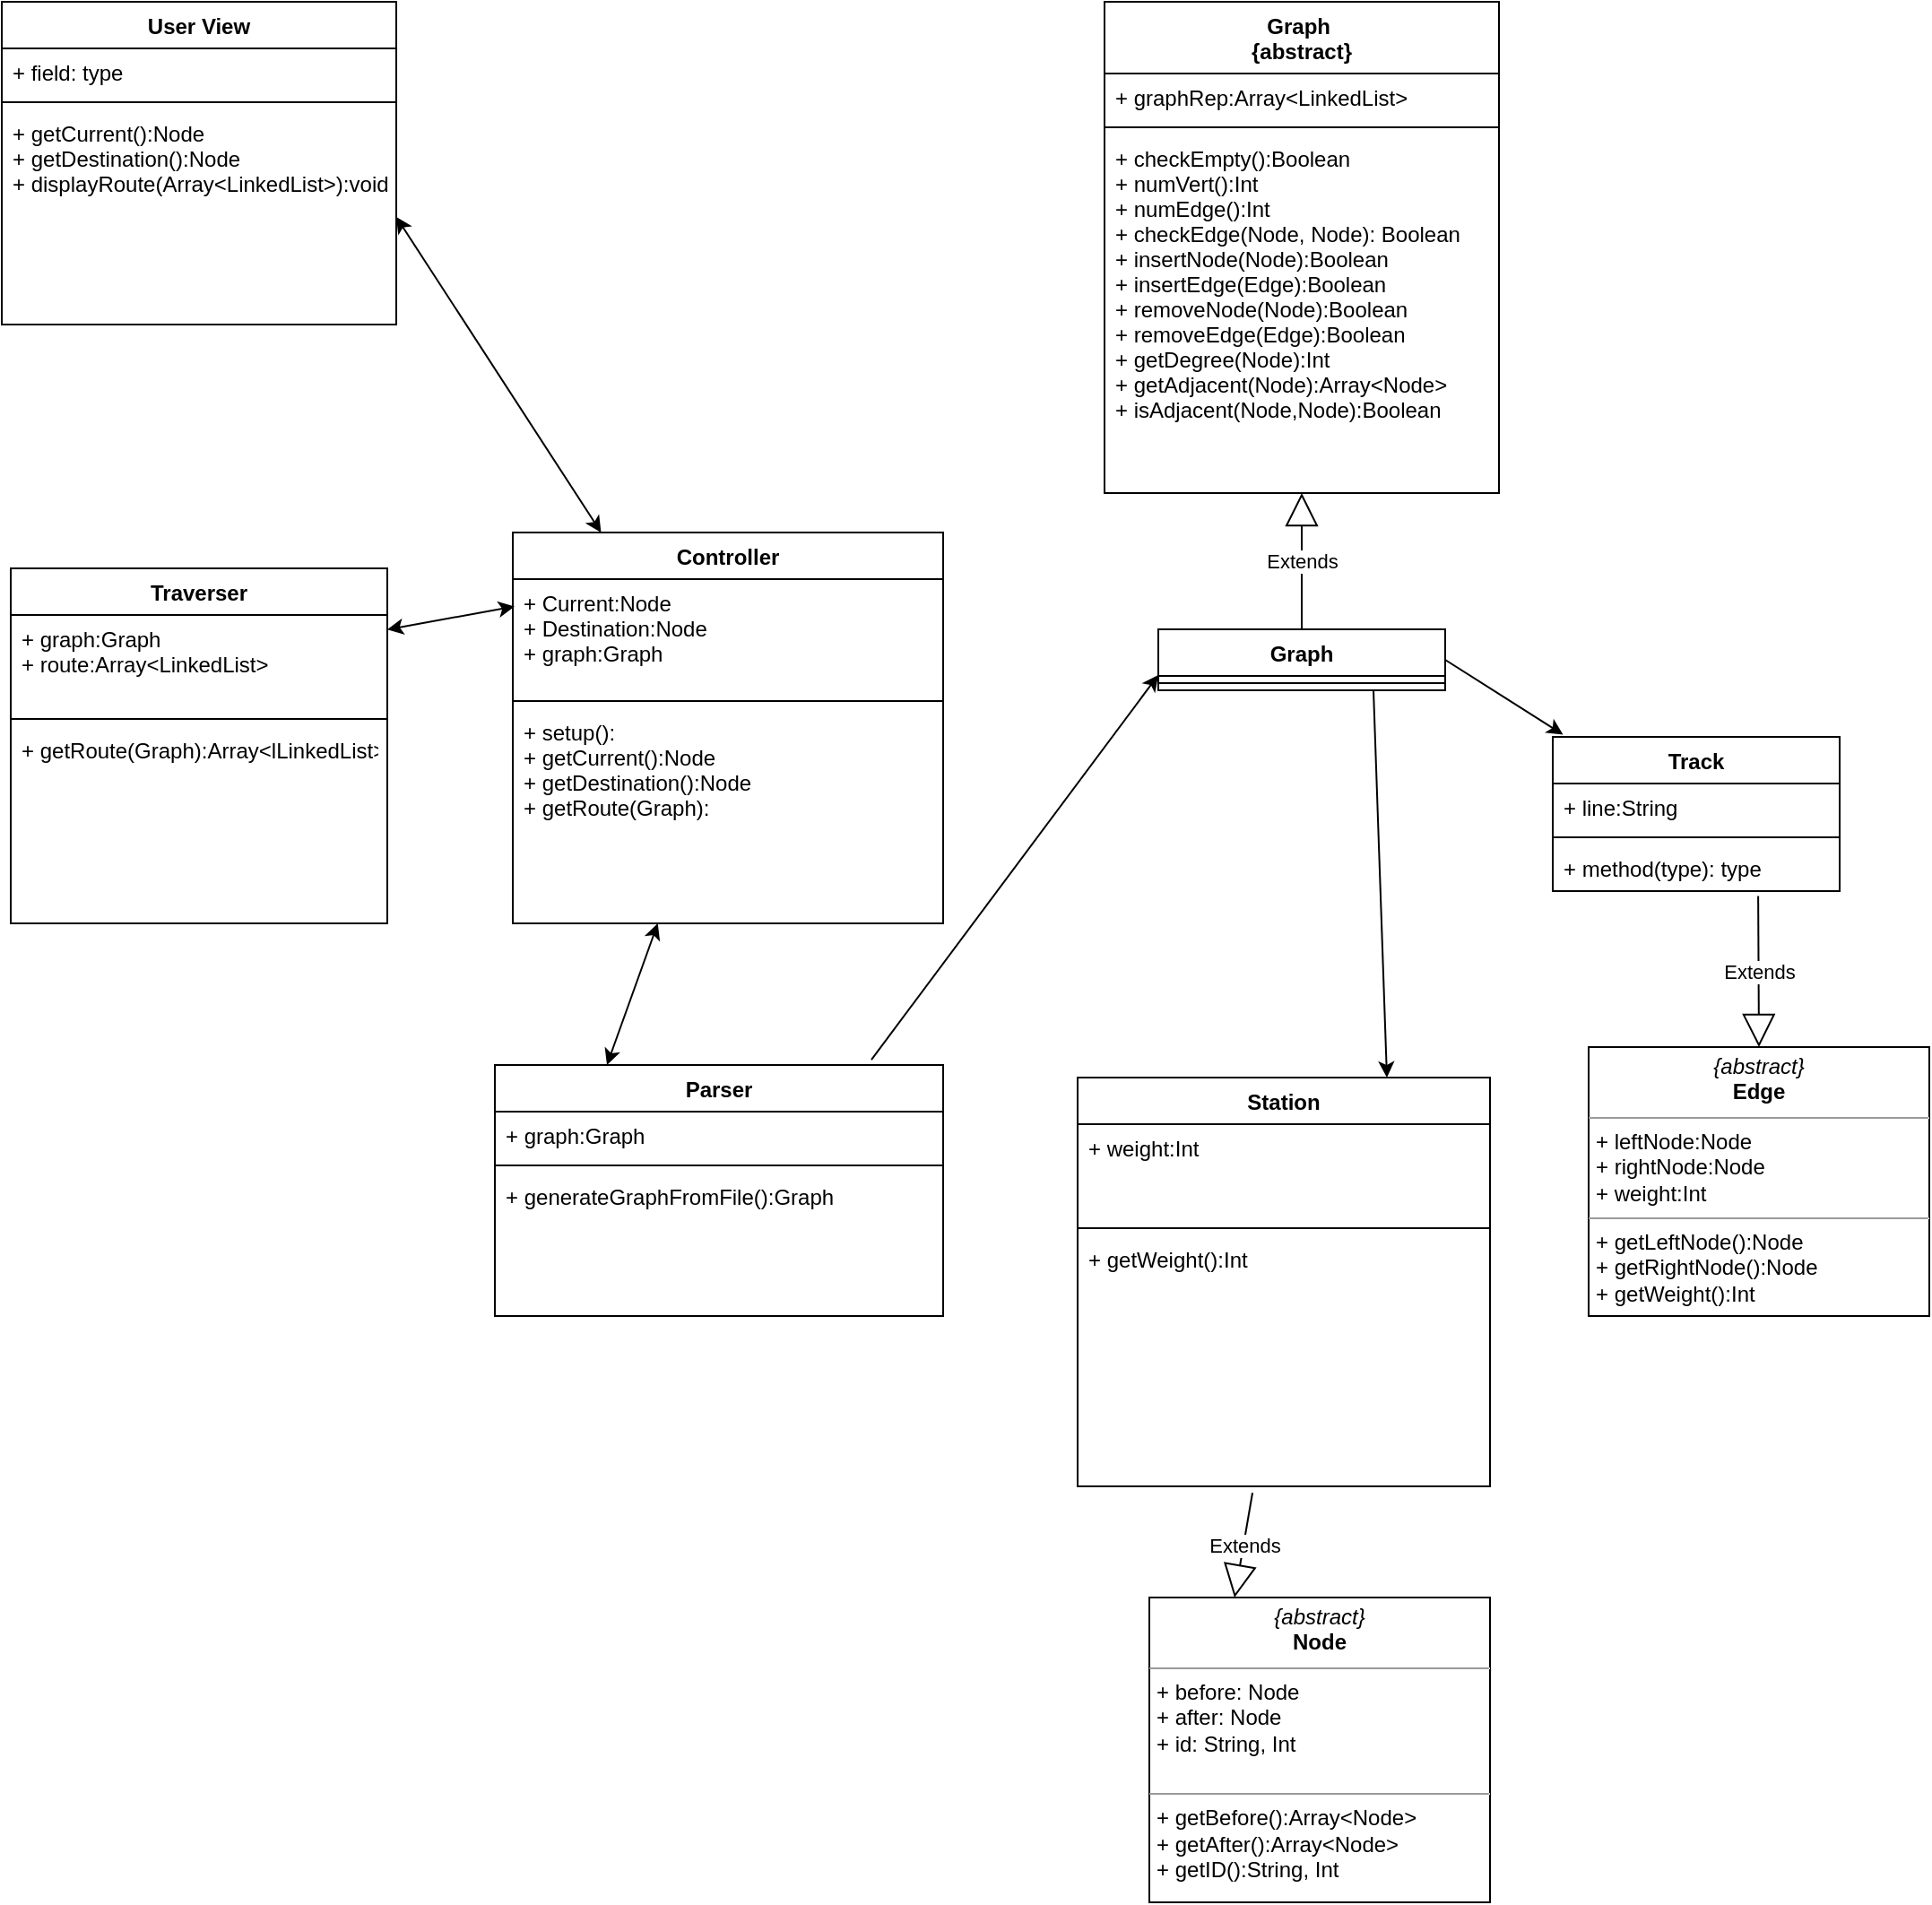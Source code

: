 <mxfile version="12.6.2" type="device"><diagram name="Page-1" id="e7e014a7-5840-1c2e-5031-d8a46d1fe8dd"><mxGraphModel dx="1585" dy="1023" grid="1" gridSize="10" guides="1" tooltips="1" connect="1" arrows="1" fold="1" page="1" pageScale="1" pageWidth="1169" pageHeight="826" background="#ffffff" math="0" shadow="0"><root><mxCell id="0"/><mxCell id="1" parent="0"/><mxCell id="zxH93n_RCAnPTC1krk9Z-50" value="User View" style="swimlane;fontStyle=1;align=center;verticalAlign=top;childLayout=stackLayout;horizontal=1;startSize=26;horizontalStack=0;resizeParent=1;resizeParentMax=0;resizeLast=0;collapsible=1;marginBottom=0;" vertex="1" parent="1"><mxGeometry x="45" y="20" width="220" height="180" as="geometry"/></mxCell><mxCell id="zxH93n_RCAnPTC1krk9Z-51" value="+ field: type" style="text;strokeColor=none;fillColor=none;align=left;verticalAlign=top;spacingLeft=4;spacingRight=4;overflow=hidden;rotatable=0;points=[[0,0.5],[1,0.5]];portConstraint=eastwest;" vertex="1" parent="zxH93n_RCAnPTC1krk9Z-50"><mxGeometry y="26" width="220" height="26" as="geometry"/></mxCell><mxCell id="zxH93n_RCAnPTC1krk9Z-52" value="" style="line;strokeWidth=1;fillColor=none;align=left;verticalAlign=middle;spacingTop=-1;spacingLeft=3;spacingRight=3;rotatable=0;labelPosition=right;points=[];portConstraint=eastwest;" vertex="1" parent="zxH93n_RCAnPTC1krk9Z-50"><mxGeometry y="52" width="220" height="8" as="geometry"/></mxCell><mxCell id="zxH93n_RCAnPTC1krk9Z-53" value="+ getCurrent():Node&#10;+ getDestination():Node&#10;+ displayRoute(Array&lt;LinkedList&gt;):void&#10;" style="text;strokeColor=none;fillColor=none;align=left;verticalAlign=top;spacingLeft=4;spacingRight=4;overflow=hidden;rotatable=0;points=[[0,0.5],[1,0.5]];portConstraint=eastwest;" vertex="1" parent="zxH93n_RCAnPTC1krk9Z-50"><mxGeometry y="60" width="220" height="120" as="geometry"/></mxCell><mxCell id="zxH93n_RCAnPTC1krk9Z-54" value="Parser" style="swimlane;fontStyle=1;align=center;verticalAlign=top;childLayout=stackLayout;horizontal=1;startSize=26;horizontalStack=0;resizeParent=1;resizeParentMax=0;resizeLast=0;collapsible=1;marginBottom=0;" vertex="1" parent="1"><mxGeometry x="320" y="613" width="250" height="140" as="geometry"/></mxCell><mxCell id="zxH93n_RCAnPTC1krk9Z-55" value="+ graph:Graph" style="text;strokeColor=none;fillColor=none;align=left;verticalAlign=top;spacingLeft=4;spacingRight=4;overflow=hidden;rotatable=0;points=[[0,0.5],[1,0.5]];portConstraint=eastwest;" vertex="1" parent="zxH93n_RCAnPTC1krk9Z-54"><mxGeometry y="26" width="250" height="26" as="geometry"/></mxCell><mxCell id="zxH93n_RCAnPTC1krk9Z-56" value="" style="line;strokeWidth=1;fillColor=none;align=left;verticalAlign=middle;spacingTop=-1;spacingLeft=3;spacingRight=3;rotatable=0;labelPosition=right;points=[];portConstraint=eastwest;" vertex="1" parent="zxH93n_RCAnPTC1krk9Z-54"><mxGeometry y="52" width="250" height="8" as="geometry"/></mxCell><mxCell id="zxH93n_RCAnPTC1krk9Z-57" value="+ generateGraphFromFile():Graph" style="text;strokeColor=none;fillColor=none;align=left;verticalAlign=top;spacingLeft=4;spacingRight=4;overflow=hidden;rotatable=0;points=[[0,0.5],[1,0.5]];portConstraint=eastwest;" vertex="1" parent="zxH93n_RCAnPTC1krk9Z-54"><mxGeometry y="60" width="250" height="80" as="geometry"/></mxCell><mxCell id="zxH93n_RCAnPTC1krk9Z-58" value="Graph &#10;{abstract}" style="swimlane;fontStyle=1;align=center;verticalAlign=top;childLayout=stackLayout;horizontal=1;startSize=40;horizontalStack=0;resizeParent=1;resizeParentMax=0;resizeLast=0;collapsible=1;marginBottom=0;" vertex="1" parent="1"><mxGeometry x="660" y="20" width="220" height="274" as="geometry"/></mxCell><mxCell id="zxH93n_RCAnPTC1krk9Z-59" value="+ graphRep:Array&lt;LinkedList&gt;" style="text;strokeColor=none;fillColor=none;align=left;verticalAlign=top;spacingLeft=4;spacingRight=4;overflow=hidden;rotatable=0;points=[[0,0.5],[1,0.5]];portConstraint=eastwest;" vertex="1" parent="zxH93n_RCAnPTC1krk9Z-58"><mxGeometry y="40" width="220" height="26" as="geometry"/></mxCell><mxCell id="zxH93n_RCAnPTC1krk9Z-60" value="" style="line;strokeWidth=1;fillColor=none;align=left;verticalAlign=middle;spacingTop=-1;spacingLeft=3;spacingRight=3;rotatable=0;labelPosition=right;points=[];portConstraint=eastwest;" vertex="1" parent="zxH93n_RCAnPTC1krk9Z-58"><mxGeometry y="66" width="220" height="8" as="geometry"/></mxCell><mxCell id="zxH93n_RCAnPTC1krk9Z-61" value="+ checkEmpty():Boolean&#10;+ numVert():Int&#10;+ numEdge():Int&#10;+ checkEdge(Node, Node): Boolean&#10;+ insertNode(Node):Boolean&#10;+ insertEdge(Edge):Boolean&#10;+ removeNode(Node):Boolean&#10;+ removeEdge(Edge):Boolean&#10;+ getDegree(Node):Int&#10;+ getAdjacent(Node):Array&lt;Node&gt;&#10;+ isAdjacent(Node,Node):Boolean&#10;" style="text;strokeColor=none;fillColor=none;align=left;verticalAlign=top;spacingLeft=4;spacingRight=4;overflow=hidden;rotatable=0;points=[[0,0.5],[1,0.5]];portConstraint=eastwest;" vertex="1" parent="zxH93n_RCAnPTC1krk9Z-58"><mxGeometry y="74" width="220" height="200" as="geometry"/></mxCell><mxCell id="zxH93n_RCAnPTC1krk9Z-62" value="Traverser" style="swimlane;fontStyle=1;align=center;verticalAlign=top;childLayout=stackLayout;horizontal=1;startSize=26;horizontalStack=0;resizeParent=1;resizeParentMax=0;resizeLast=0;collapsible=1;marginBottom=0;" vertex="1" parent="1"><mxGeometry x="50" y="336" width="210" height="198" as="geometry"/></mxCell><mxCell id="zxH93n_RCAnPTC1krk9Z-63" value="+ graph:Graph&#10;+ route:Array&lt;LinkedList&gt;" style="text;strokeColor=none;fillColor=none;align=left;verticalAlign=top;spacingLeft=4;spacingRight=4;overflow=hidden;rotatable=0;points=[[0,0.5],[1,0.5]];portConstraint=eastwest;" vertex="1" parent="zxH93n_RCAnPTC1krk9Z-62"><mxGeometry y="26" width="210" height="54" as="geometry"/></mxCell><mxCell id="zxH93n_RCAnPTC1krk9Z-64" value="" style="line;strokeWidth=1;fillColor=none;align=left;verticalAlign=middle;spacingTop=-1;spacingLeft=3;spacingRight=3;rotatable=0;labelPosition=right;points=[];portConstraint=eastwest;" vertex="1" parent="zxH93n_RCAnPTC1krk9Z-62"><mxGeometry y="80" width="210" height="8" as="geometry"/></mxCell><mxCell id="zxH93n_RCAnPTC1krk9Z-65" value="+ getRoute(Graph):Array&lt;lLinkedList&gt;&#10;" style="text;strokeColor=none;fillColor=none;align=left;verticalAlign=top;spacingLeft=4;spacingRight=4;overflow=hidden;rotatable=0;points=[[0,0.5],[1,0.5]];portConstraint=eastwest;" vertex="1" parent="zxH93n_RCAnPTC1krk9Z-62"><mxGeometry y="88" width="210" height="110" as="geometry"/></mxCell><mxCell id="zxH93n_RCAnPTC1krk9Z-66" value="Station" style="swimlane;fontStyle=1;align=center;verticalAlign=top;childLayout=stackLayout;horizontal=1;startSize=26;horizontalStack=0;resizeParent=1;resizeParentMax=0;resizeLast=0;collapsible=1;marginBottom=0;" vertex="1" parent="1"><mxGeometry x="645" y="620" width="230" height="228" as="geometry"/></mxCell><mxCell id="zxH93n_RCAnPTC1krk9Z-67" value="+ weight:Int" style="text;strokeColor=none;fillColor=none;align=left;verticalAlign=top;spacingLeft=4;spacingRight=4;overflow=hidden;rotatable=0;points=[[0,0.5],[1,0.5]];portConstraint=eastwest;" vertex="1" parent="zxH93n_RCAnPTC1krk9Z-66"><mxGeometry y="26" width="230" height="54" as="geometry"/></mxCell><mxCell id="zxH93n_RCAnPTC1krk9Z-68" value="" style="line;strokeWidth=1;fillColor=none;align=left;verticalAlign=middle;spacingTop=-1;spacingLeft=3;spacingRight=3;rotatable=0;labelPosition=right;points=[];portConstraint=eastwest;" vertex="1" parent="zxH93n_RCAnPTC1krk9Z-66"><mxGeometry y="80" width="230" height="8" as="geometry"/></mxCell><mxCell id="zxH93n_RCAnPTC1krk9Z-69" value="+ getWeight():Int" style="text;strokeColor=none;fillColor=none;align=left;verticalAlign=top;spacingLeft=4;spacingRight=4;overflow=hidden;rotatable=0;points=[[0,0.5],[1,0.5]];portConstraint=eastwest;" vertex="1" parent="zxH93n_RCAnPTC1krk9Z-66"><mxGeometry y="88" width="230" height="140" as="geometry"/></mxCell><mxCell id="zxH93n_RCAnPTC1krk9Z-71" value="Controller" style="swimlane;fontStyle=1;align=center;verticalAlign=top;childLayout=stackLayout;horizontal=1;startSize=26;horizontalStack=0;resizeParent=1;resizeParentMax=0;resizeLast=0;collapsible=1;marginBottom=0;" vertex="1" parent="1"><mxGeometry x="330" y="316" width="240" height="218" as="geometry"/></mxCell><mxCell id="zxH93n_RCAnPTC1krk9Z-72" value="+ Current:Node&#10;+ Destination:Node&#10;+ graph:Graph" style="text;strokeColor=none;fillColor=none;align=left;verticalAlign=top;spacingLeft=4;spacingRight=4;overflow=hidden;rotatable=0;points=[[0,0.5],[1,0.5]];portConstraint=eastwest;" vertex="1" parent="zxH93n_RCAnPTC1krk9Z-71"><mxGeometry y="26" width="240" height="64" as="geometry"/></mxCell><mxCell id="zxH93n_RCAnPTC1krk9Z-73" value="" style="line;strokeWidth=1;fillColor=none;align=left;verticalAlign=middle;spacingTop=-1;spacingLeft=3;spacingRight=3;rotatable=0;labelPosition=right;points=[];portConstraint=eastwest;" vertex="1" parent="zxH93n_RCAnPTC1krk9Z-71"><mxGeometry y="90" width="240" height="8" as="geometry"/></mxCell><mxCell id="zxH93n_RCAnPTC1krk9Z-74" value="+ setup():&#10;+ getCurrent():Node&#10;+ getDestination():Node&#10;+ getRoute(Graph):" style="text;strokeColor=none;fillColor=none;align=left;verticalAlign=top;spacingLeft=4;spacingRight=4;overflow=hidden;rotatable=0;points=[[0,0.5],[1,0.5]];portConstraint=eastwest;" vertex="1" parent="zxH93n_RCAnPTC1krk9Z-71"><mxGeometry y="98" width="240" height="120" as="geometry"/></mxCell><mxCell id="zxH93n_RCAnPTC1krk9Z-80" value="&lt;p style=&quot;margin: 0px ; margin-top: 4px ; text-align: center&quot;&gt;&lt;i&gt;{abstract}&lt;/i&gt;&lt;br&gt;&lt;b&gt;Node&lt;/b&gt;&lt;/p&gt;&lt;hr size=&quot;1&quot;&gt;&lt;p style=&quot;margin: 0px ; margin-left: 4px&quot;&gt;+ before: Node&lt;br&gt;+ after: Node&lt;/p&gt;&lt;p style=&quot;margin: 0px ; margin-left: 4px&quot;&gt;+ id: String, Int&lt;/p&gt;&lt;p style=&quot;margin: 0px ; margin-left: 4px&quot;&gt;&lt;br&gt;&lt;/p&gt;&lt;hr size=&quot;1&quot;&gt;&lt;p style=&quot;margin: 0px ; margin-left: 4px&quot;&gt;+ getBefore():Array&amp;lt;Node&amp;gt;&lt;br&gt;+ getAfter():Array&amp;lt;Node&amp;gt;&lt;/p&gt;&lt;p style=&quot;margin: 0px ; margin-left: 4px&quot;&gt;+ getID():String, Int&lt;/p&gt;" style="verticalAlign=top;align=left;overflow=fill;fontSize=12;fontFamily=Helvetica;html=1;" vertex="1" parent="1"><mxGeometry x="685" y="910" width="190" height="170" as="geometry"/></mxCell><mxCell id="zxH93n_RCAnPTC1krk9Z-81" value="Track" style="swimlane;fontStyle=1;align=center;verticalAlign=top;childLayout=stackLayout;horizontal=1;startSize=26;horizontalStack=0;resizeParent=1;resizeParentMax=0;resizeLast=0;collapsible=1;marginBottom=0;" vertex="1" parent="1"><mxGeometry x="910" y="430" width="160" height="86" as="geometry"/></mxCell><mxCell id="zxH93n_RCAnPTC1krk9Z-82" value="+ line:String" style="text;strokeColor=none;fillColor=none;align=left;verticalAlign=top;spacingLeft=4;spacingRight=4;overflow=hidden;rotatable=0;points=[[0,0.5],[1,0.5]];portConstraint=eastwest;" vertex="1" parent="zxH93n_RCAnPTC1krk9Z-81"><mxGeometry y="26" width="160" height="26" as="geometry"/></mxCell><mxCell id="zxH93n_RCAnPTC1krk9Z-83" value="" style="line;strokeWidth=1;fillColor=none;align=left;verticalAlign=middle;spacingTop=-1;spacingLeft=3;spacingRight=3;rotatable=0;labelPosition=right;points=[];portConstraint=eastwest;" vertex="1" parent="zxH93n_RCAnPTC1krk9Z-81"><mxGeometry y="52" width="160" height="8" as="geometry"/></mxCell><mxCell id="zxH93n_RCAnPTC1krk9Z-84" value="+ method(type): type" style="text;strokeColor=none;fillColor=none;align=left;verticalAlign=top;spacingLeft=4;spacingRight=4;overflow=hidden;rotatable=0;points=[[0,0.5],[1,0.5]];portConstraint=eastwest;" vertex="1" parent="zxH93n_RCAnPTC1krk9Z-81"><mxGeometry y="60" width="160" height="26" as="geometry"/></mxCell><mxCell id="zxH93n_RCAnPTC1krk9Z-85" value="&lt;p style=&quot;margin: 0px ; margin-top: 4px ; text-align: center&quot;&gt;&lt;i&gt;{abstract}&lt;/i&gt;&lt;br&gt;&lt;b&gt;Edge&lt;/b&gt;&lt;/p&gt;&lt;hr size=&quot;1&quot;&gt;&lt;p style=&quot;margin: 0px ; margin-left: 4px&quot;&gt;+ leftNode:Node&lt;/p&gt;&lt;p style=&quot;margin: 0px ; margin-left: 4px&quot;&gt;+ rightNode:Node&lt;/p&gt;&lt;p style=&quot;margin: 0px ; margin-left: 4px&quot;&gt;+ weight:Int&lt;/p&gt;&lt;hr size=&quot;1&quot;&gt;&lt;p style=&quot;margin: 0px ; margin-left: 4px&quot;&gt;+ getLeftNode():Node&lt;br&gt;&lt;/p&gt;&lt;p style=&quot;margin: 0px ; margin-left: 4px&quot;&gt;+ getRightNode():Node&lt;/p&gt;&lt;p style=&quot;margin: 0px ; margin-left: 4px&quot;&gt;+ getWeight():Int&lt;/p&gt;" style="verticalAlign=top;align=left;overflow=fill;fontSize=12;fontFamily=Helvetica;html=1;" vertex="1" parent="1"><mxGeometry x="930" y="603" width="190" height="150" as="geometry"/></mxCell><mxCell id="zxH93n_RCAnPTC1krk9Z-87" value="Graph" style="swimlane;fontStyle=1;align=center;verticalAlign=top;childLayout=stackLayout;horizontal=1;startSize=26;horizontalStack=0;resizeParent=1;resizeParentMax=0;resizeLast=0;collapsible=1;marginBottom=0;" vertex="1" parent="1"><mxGeometry x="690" y="370" width="160" height="34" as="geometry"/></mxCell><mxCell id="zxH93n_RCAnPTC1krk9Z-89" value="" style="line;strokeWidth=1;fillColor=none;align=left;verticalAlign=middle;spacingTop=-1;spacingLeft=3;spacingRight=3;rotatable=0;labelPosition=right;points=[];portConstraint=eastwest;" vertex="1" parent="zxH93n_RCAnPTC1krk9Z-87"><mxGeometry y="26" width="160" height="8" as="geometry"/></mxCell><mxCell id="zxH93n_RCAnPTC1krk9Z-93" value="" style="endArrow=classic;startArrow=classic;html=1;entryX=1;entryY=0.5;entryDx=0;entryDy=0;" edge="1" parent="1" source="zxH93n_RCAnPTC1krk9Z-71" target="zxH93n_RCAnPTC1krk9Z-53"><mxGeometry width="50" height="50" relative="1" as="geometry"><mxPoint x="370" y="246.86" as="sourcePoint"/><mxPoint x="420" y="196.86" as="targetPoint"/><Array as="points"/></mxGeometry></mxCell><mxCell id="zxH93n_RCAnPTC1krk9Z-97" value="" style="endArrow=classic;startArrow=classic;html=1;entryX=0.25;entryY=0;entryDx=0;entryDy=0;" edge="1" parent="1" source="zxH93n_RCAnPTC1krk9Z-71" target="zxH93n_RCAnPTC1krk9Z-54"><mxGeometry width="50" height="50" relative="1" as="geometry"><mxPoint x="480" y="326" as="sourcePoint"/><mxPoint x="530" y="276" as="targetPoint"/></mxGeometry></mxCell><mxCell id="zxH93n_RCAnPTC1krk9Z-98" value="" style="endArrow=classic;startArrow=classic;html=1;entryX=0.004;entryY=0.239;entryDx=0;entryDy=0;entryPerimeter=0;" edge="1" parent="1" source="zxH93n_RCAnPTC1krk9Z-63" target="zxH93n_RCAnPTC1krk9Z-72"><mxGeometry width="50" height="50" relative="1" as="geometry"><mxPoint x="265" y="380" as="sourcePoint"/><mxPoint x="315" y="360" as="targetPoint"/></mxGeometry></mxCell><mxCell id="zxH93n_RCAnPTC1krk9Z-99" value="Extends" style="endArrow=block;endSize=16;endFill=0;html=1;exitX=0.5;exitY=0;exitDx=0;exitDy=0;" edge="1" parent="1" source="zxH93n_RCAnPTC1krk9Z-87" target="zxH93n_RCAnPTC1krk9Z-61"><mxGeometry width="160" relative="1" as="geometry"><mxPoint x="800" y="260" as="sourcePoint"/><mxPoint x="820" y="300" as="targetPoint"/></mxGeometry></mxCell><mxCell id="zxH93n_RCAnPTC1krk9Z-102" value="Extends" style="endArrow=block;endSize=16;endFill=0;html=1;entryX=0.25;entryY=0;entryDx=0;entryDy=0;exitX=0.424;exitY=1.026;exitDx=0;exitDy=0;exitPerimeter=0;" edge="1" parent="1" source="zxH93n_RCAnPTC1krk9Z-69" target="zxH93n_RCAnPTC1krk9Z-80"><mxGeometry width="160" relative="1" as="geometry"><mxPoint x="557.68" y="1331.37" as="sourcePoint"/><mxPoint x="500.0" y="900.0" as="targetPoint"/></mxGeometry></mxCell><mxCell id="zxH93n_RCAnPTC1krk9Z-103" value="Extends" style="endArrow=block;endSize=16;endFill=0;html=1;entryX=0.5;entryY=0;entryDx=0;entryDy=0;exitX=0.716;exitY=1.104;exitDx=0;exitDy=0;exitPerimeter=0;" edge="1" parent="1" source="zxH93n_RCAnPTC1krk9Z-84" target="zxH93n_RCAnPTC1krk9Z-85"><mxGeometry width="160" relative="1" as="geometry"><mxPoint x="225" y="708" as="sourcePoint"/><mxPoint x="267.5" y="810" as="targetPoint"/></mxGeometry></mxCell><mxCell id="zxH93n_RCAnPTC1krk9Z-106" value="" style="endArrow=classic;html=1;exitX=0.84;exitY=-0.021;exitDx=0;exitDy=0;exitPerimeter=0;entryX=0;entryY=0.75;entryDx=0;entryDy=0;" edge="1" parent="1" source="zxH93n_RCAnPTC1krk9Z-54" target="zxH93n_RCAnPTC1krk9Z-87"><mxGeometry width="50" height="50" relative="1" as="geometry"><mxPoint x="580" y="600" as="sourcePoint"/><mxPoint x="720" y="430" as="targetPoint"/></mxGeometry></mxCell><mxCell id="zxH93n_RCAnPTC1krk9Z-107" value="" style="endArrow=classic;html=1;entryX=0.75;entryY=0;entryDx=0;entryDy=0;exitX=0.75;exitY=1;exitDx=0;exitDy=0;" edge="1" parent="1" source="zxH93n_RCAnPTC1krk9Z-87" target="zxH93n_RCAnPTC1krk9Z-66"><mxGeometry width="50" height="50" relative="1" as="geometry"><mxPoint x="800" y="410" as="sourcePoint"/><mxPoint x="810" y="490" as="targetPoint"/></mxGeometry></mxCell><mxCell id="zxH93n_RCAnPTC1krk9Z-108" value="" style="endArrow=classic;html=1;exitX=1;exitY=0.5;exitDx=0;exitDy=0;entryX=0.036;entryY=-0.015;entryDx=0;entryDy=0;entryPerimeter=0;" edge="1" parent="1" source="zxH93n_RCAnPTC1krk9Z-87" target="zxH93n_RCAnPTC1krk9Z-81"><mxGeometry width="50" height="50" relative="1" as="geometry"><mxPoint x="910" y="400" as="sourcePoint"/><mxPoint x="960" y="350" as="targetPoint"/></mxGeometry></mxCell></root></mxGraphModel></diagram></mxfile>